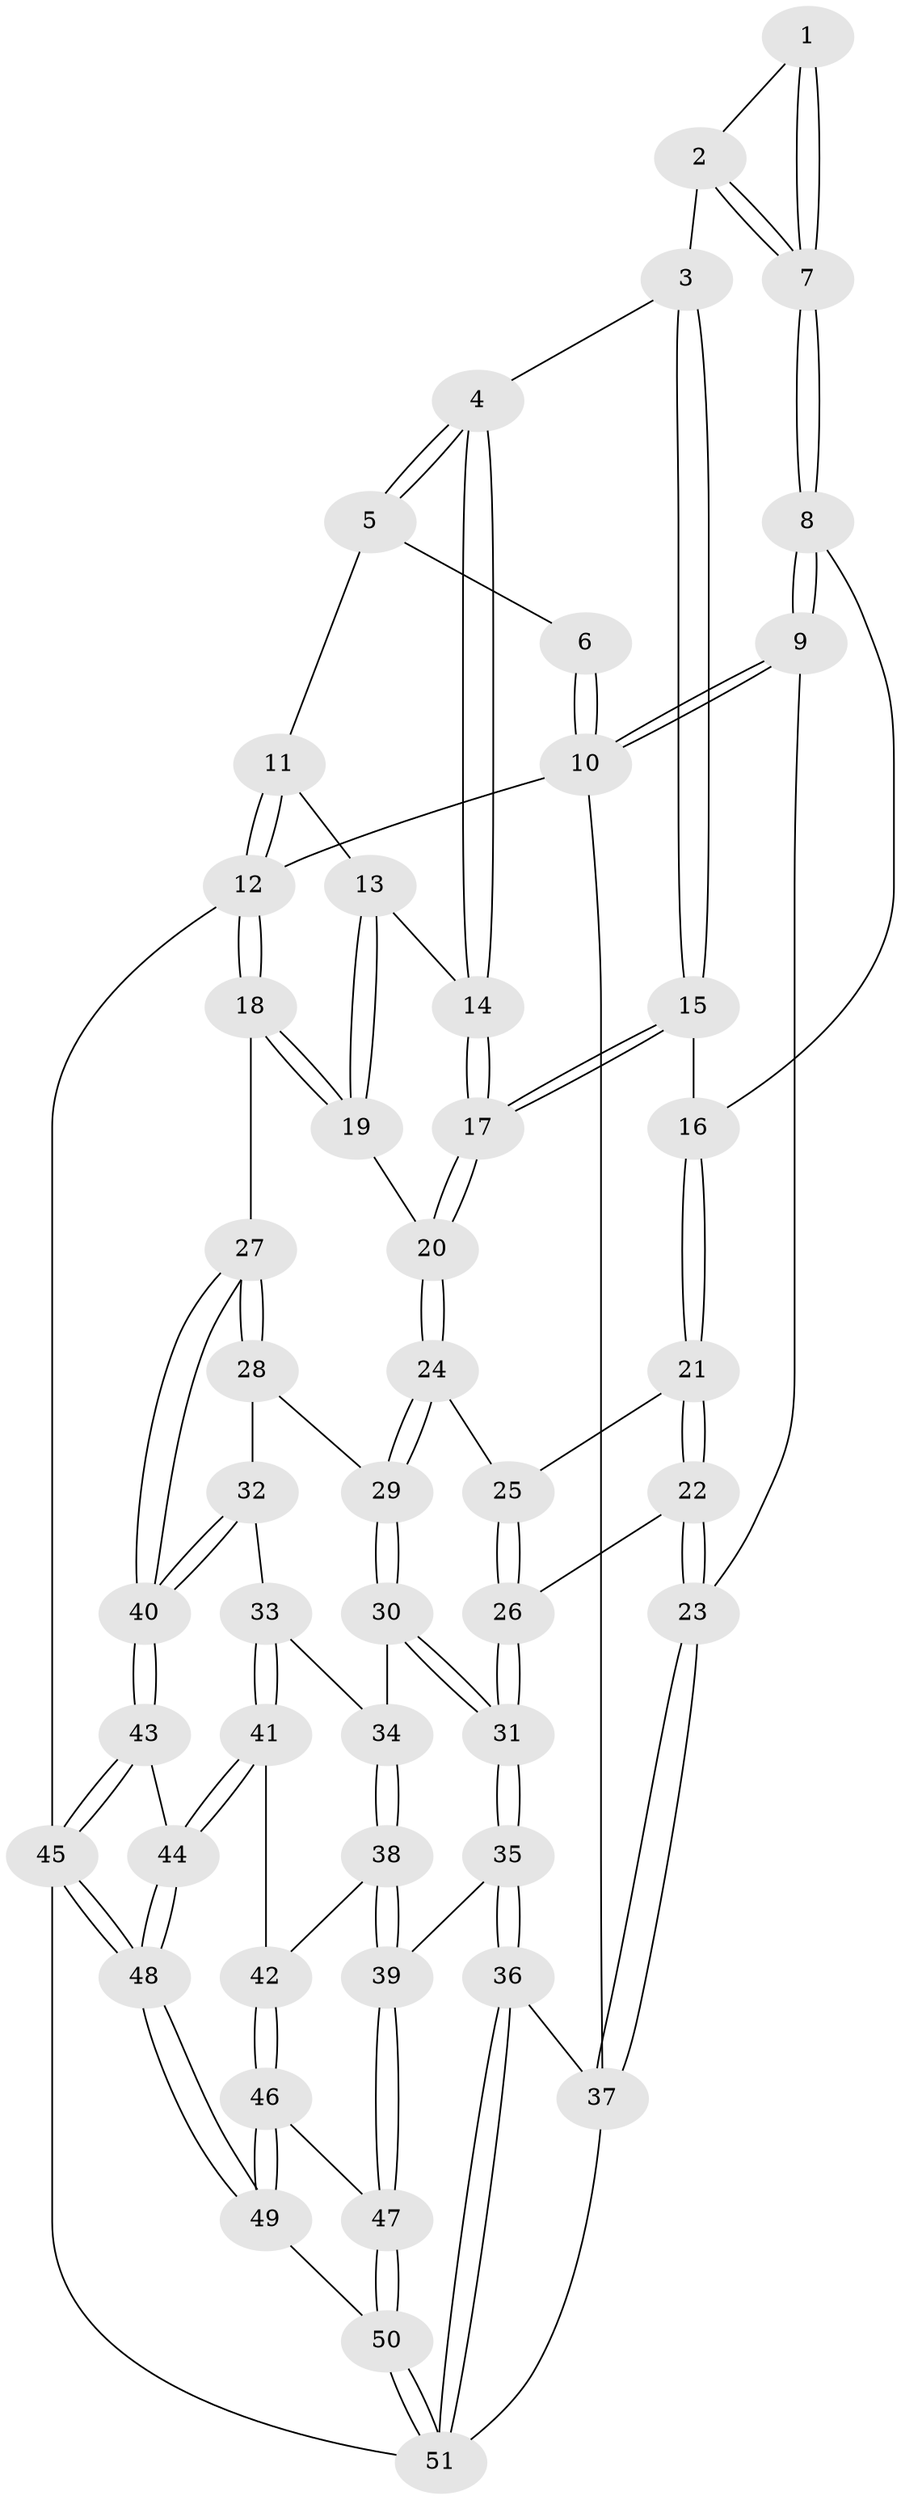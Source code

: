 // coarse degree distribution, {3: 0.23333333333333334, 6: 0.13333333333333333, 4: 0.26666666666666666, 7: 0.03333333333333333, 5: 0.3333333333333333}
// Generated by graph-tools (version 1.1) at 2025/04/03/04/25 22:04:37]
// undirected, 51 vertices, 124 edges
graph export_dot {
graph [start="1"]
  node [color=gray90,style=filled];
  1 [pos="+0.18330319780929427+0"];
  2 [pos="+0.2949811722541478+0.051228672613990014"];
  3 [pos="+0.37713319899456127+0.08516274581646446"];
  4 [pos="+0.5523412269792293+0"];
  5 [pos="+0.5562624620735175+0"];
  6 [pos="+0.1732421886480526+0"];
  7 [pos="+0.15998256567182637+0.11393347387434358"];
  8 [pos="+0.13791862502754285+0.17446594969337553"];
  9 [pos="+0+0.2622084532689936"];
  10 [pos="+0+0"];
  11 [pos="+0.9312960845585105+0"];
  12 [pos="+1+0"];
  13 [pos="+0.8696569375313175+0.1052173689548449"];
  14 [pos="+0.5846282236178248+0.031942691128975145"];
  15 [pos="+0.327897095923478+0.19047933376998202"];
  16 [pos="+0.26701055305419213+0.22967451822833976"];
  17 [pos="+0.607530027218509+0.29224269348685733"];
  18 [pos="+1+0.31281279761051356"];
  19 [pos="+0.910186142298384+0.19646443705728184"];
  20 [pos="+0.6144749792256786+0.3107332723490141"];
  21 [pos="+0.2683750670600537+0.2350783536057313"];
  22 [pos="+0.25408380387854856+0.48191367819472136"];
  23 [pos="+0+0.3918797767310744"];
  24 [pos="+0.6093379484363535+0.34511768939712517"];
  25 [pos="+0.46545882469703964+0.3750576990637107"];
  26 [pos="+0.2659876159815948+0.4933705922226071"];
  27 [pos="+1+0.4816933575498733"];
  28 [pos="+0.7737537921483664+0.3991757940561701"];
  29 [pos="+0.6151304263857943+0.3601005318894815"];
  30 [pos="+0.6204839784231744+0.4824104724638305"];
  31 [pos="+0.2858379520783275+0.5675093494092739"];
  32 [pos="+0.8606834265814158+0.6336799488131442"];
  33 [pos="+0.8476699526518706+0.6377646065741585"];
  34 [pos="+0.6351671833631759+0.5465630754569782"];
  35 [pos="+0.297460170493045+0.737264289958881"];
  36 [pos="+0.20460751769107155+0.8004925948476346"];
  37 [pos="+0+0.7125970361734771"];
  38 [pos="+0.5470734361007161+0.685030918815359"];
  39 [pos="+0.41341020125162964+0.7600307329771963"];
  40 [pos="+1+0.549434682519373"];
  41 [pos="+0.7767738502047539+0.8138952337852972"];
  42 [pos="+0.7285690664634835+0.8314336964119831"];
  43 [pos="+1+0.760957286068185"];
  44 [pos="+0.8380950463183653+0.8638484469301994"];
  45 [pos="+1+1"];
  46 [pos="+0.7026371489582744+0.8726312660817074"];
  47 [pos="+0.49099609798874394+0.894299221116504"];
  48 [pos="+0.9831009314754654+1"];
  49 [pos="+0.6929872728038368+1"];
  50 [pos="+0.5228784650199098+1"];
  51 [pos="+0.20308649737930445+1"];
  1 -- 2;
  1 -- 7;
  1 -- 7;
  2 -- 3;
  2 -- 7;
  2 -- 7;
  3 -- 4;
  3 -- 15;
  3 -- 15;
  4 -- 5;
  4 -- 5;
  4 -- 14;
  4 -- 14;
  5 -- 6;
  5 -- 11;
  6 -- 10;
  6 -- 10;
  7 -- 8;
  7 -- 8;
  8 -- 9;
  8 -- 9;
  8 -- 16;
  9 -- 10;
  9 -- 10;
  9 -- 23;
  10 -- 12;
  10 -- 37;
  11 -- 12;
  11 -- 12;
  11 -- 13;
  12 -- 18;
  12 -- 18;
  12 -- 45;
  13 -- 14;
  13 -- 19;
  13 -- 19;
  14 -- 17;
  14 -- 17;
  15 -- 16;
  15 -- 17;
  15 -- 17;
  16 -- 21;
  16 -- 21;
  17 -- 20;
  17 -- 20;
  18 -- 19;
  18 -- 19;
  18 -- 27;
  19 -- 20;
  20 -- 24;
  20 -- 24;
  21 -- 22;
  21 -- 22;
  21 -- 25;
  22 -- 23;
  22 -- 23;
  22 -- 26;
  23 -- 37;
  23 -- 37;
  24 -- 25;
  24 -- 29;
  24 -- 29;
  25 -- 26;
  25 -- 26;
  26 -- 31;
  26 -- 31;
  27 -- 28;
  27 -- 28;
  27 -- 40;
  27 -- 40;
  28 -- 29;
  28 -- 32;
  29 -- 30;
  29 -- 30;
  30 -- 31;
  30 -- 31;
  30 -- 34;
  31 -- 35;
  31 -- 35;
  32 -- 33;
  32 -- 40;
  32 -- 40;
  33 -- 34;
  33 -- 41;
  33 -- 41;
  34 -- 38;
  34 -- 38;
  35 -- 36;
  35 -- 36;
  35 -- 39;
  36 -- 37;
  36 -- 51;
  36 -- 51;
  37 -- 51;
  38 -- 39;
  38 -- 39;
  38 -- 42;
  39 -- 47;
  39 -- 47;
  40 -- 43;
  40 -- 43;
  41 -- 42;
  41 -- 44;
  41 -- 44;
  42 -- 46;
  42 -- 46;
  43 -- 44;
  43 -- 45;
  43 -- 45;
  44 -- 48;
  44 -- 48;
  45 -- 48;
  45 -- 48;
  45 -- 51;
  46 -- 47;
  46 -- 49;
  46 -- 49;
  47 -- 50;
  47 -- 50;
  48 -- 49;
  48 -- 49;
  49 -- 50;
  50 -- 51;
  50 -- 51;
}
